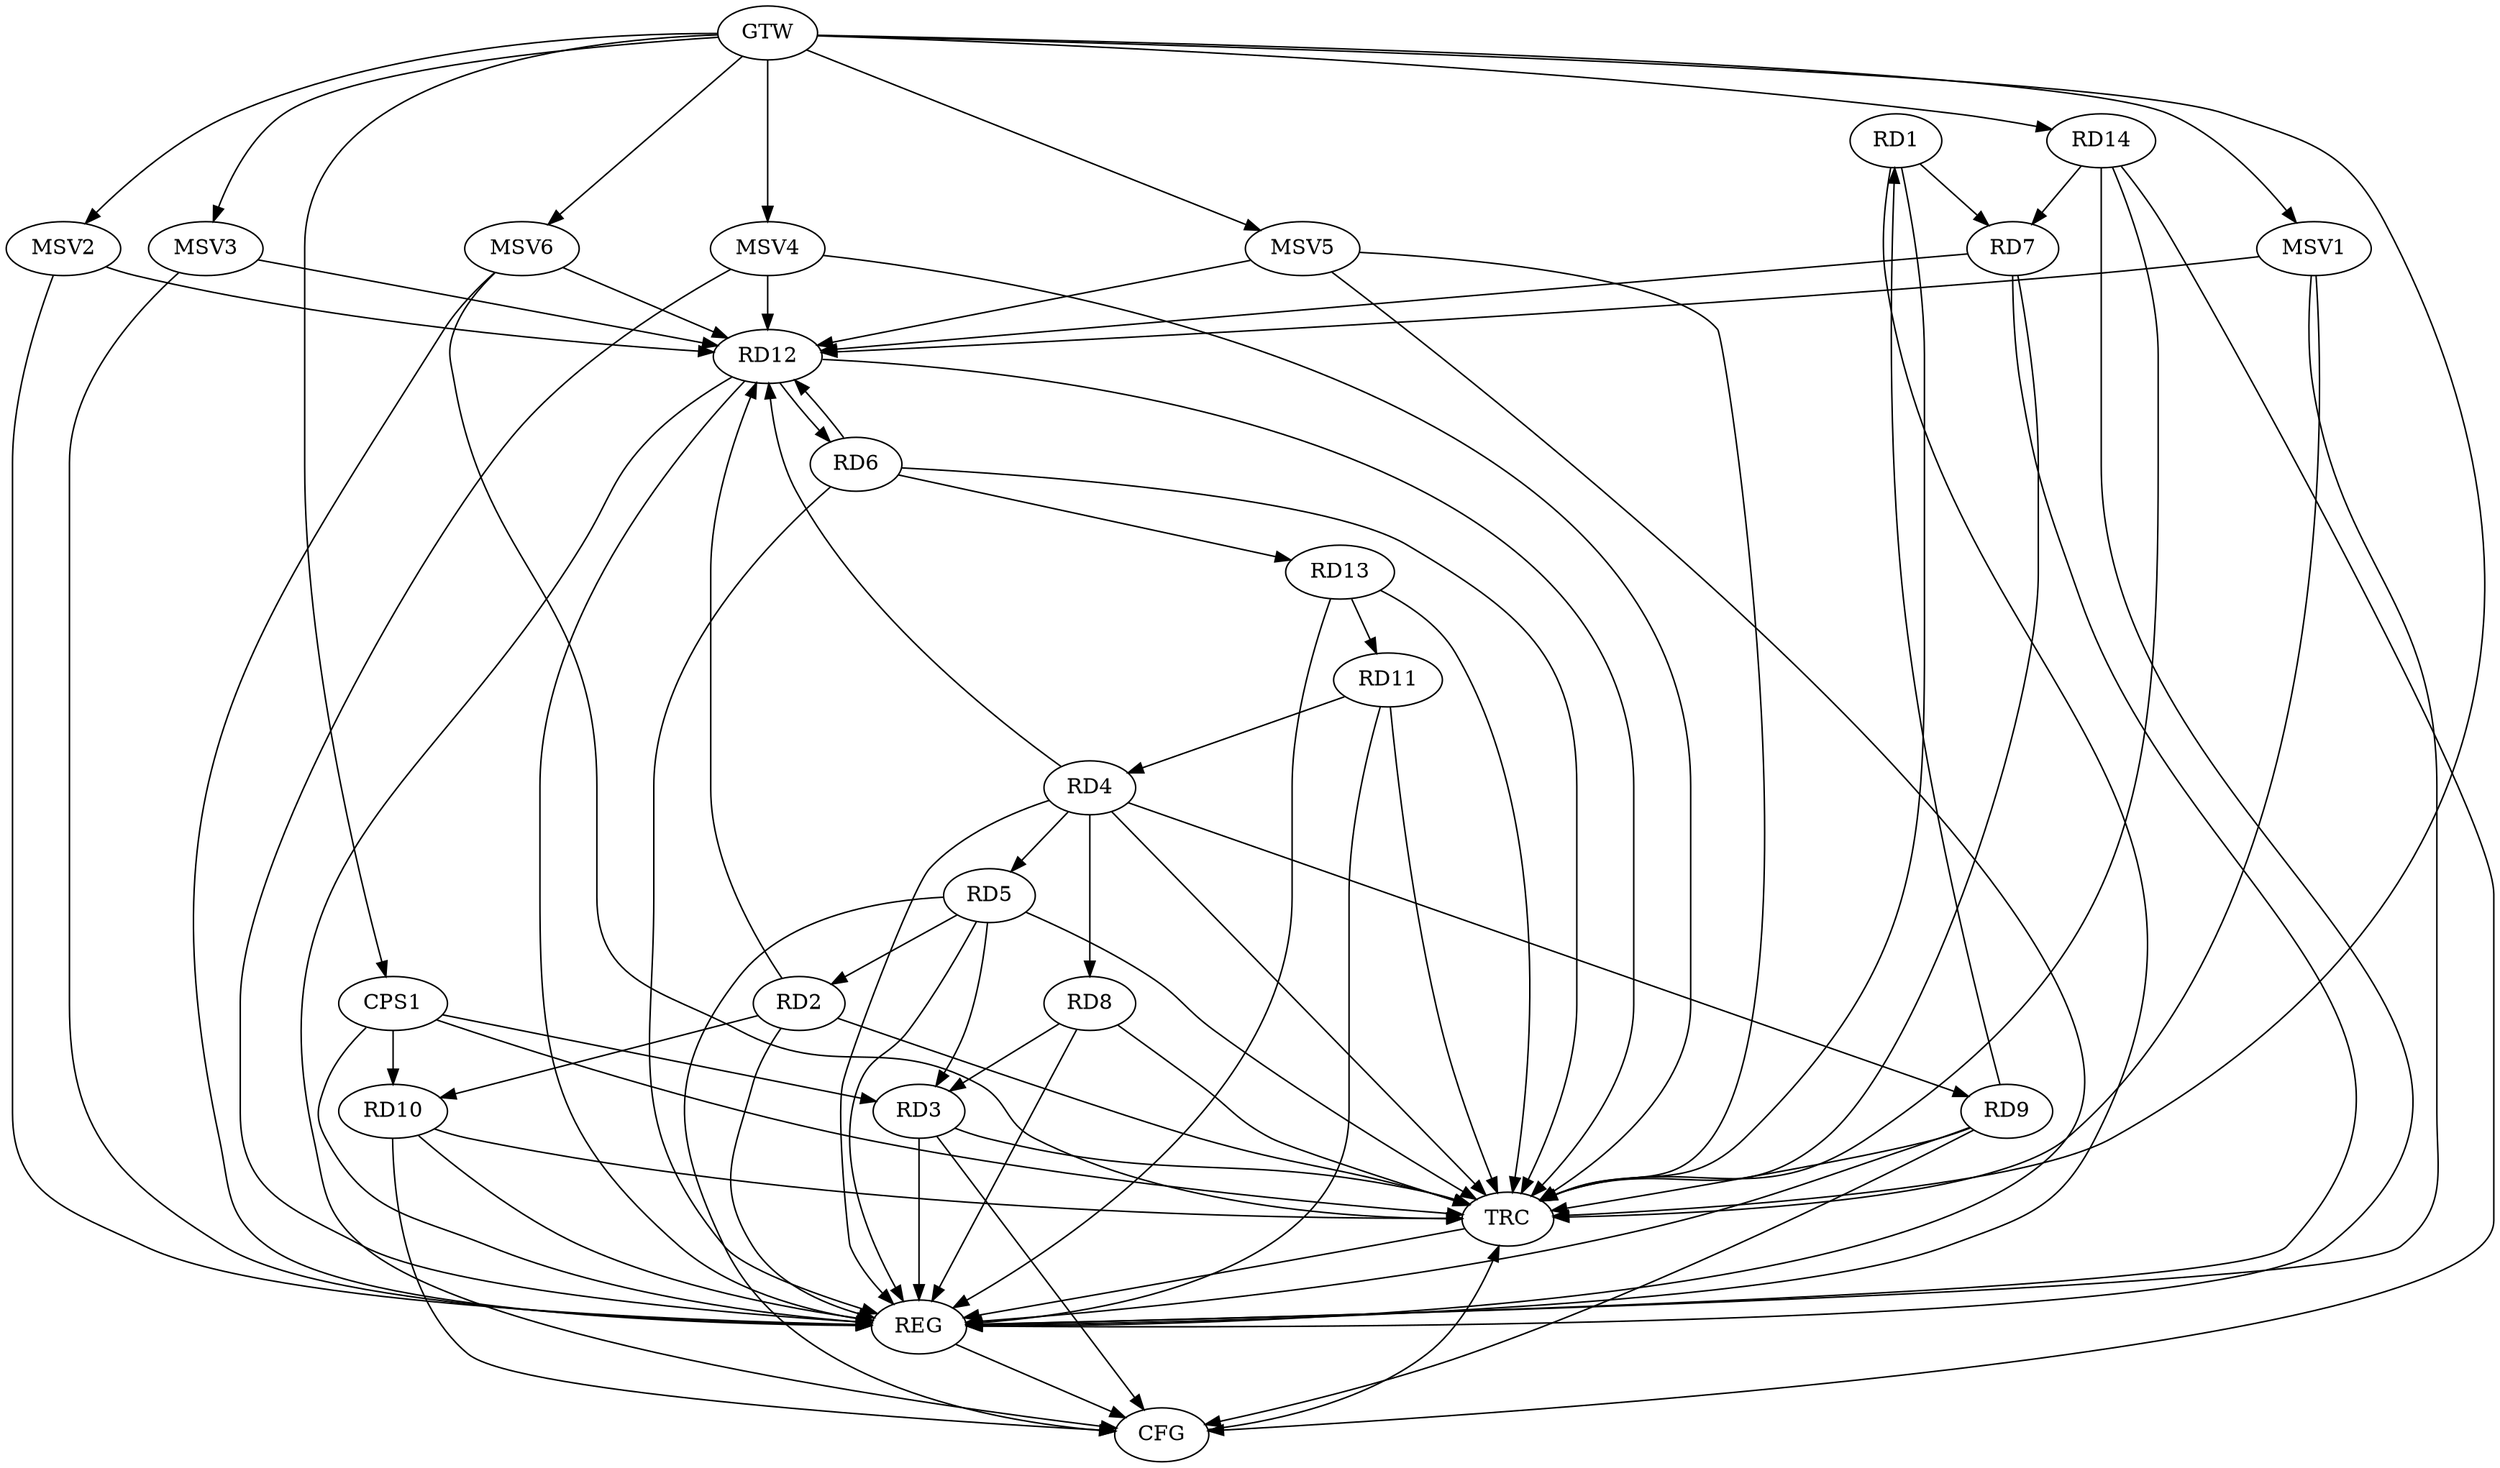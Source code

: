 strict digraph G {
  RD1 [ label="RD1" ];
  RD2 [ label="RD2" ];
  RD3 [ label="RD3" ];
  RD4 [ label="RD4" ];
  RD5 [ label="RD5" ];
  RD6 [ label="RD6" ];
  RD7 [ label="RD7" ];
  RD8 [ label="RD8" ];
  RD9 [ label="RD9" ];
  RD10 [ label="RD10" ];
  RD11 [ label="RD11" ];
  RD12 [ label="RD12" ];
  RD13 [ label="RD13" ];
  RD14 [ label="RD14" ];
  CPS1 [ label="CPS1" ];
  GTW [ label="GTW" ];
  REG [ label="REG" ];
  CFG [ label="CFG" ];
  TRC [ label="TRC" ];
  MSV1 [ label="MSV1" ];
  MSV2 [ label="MSV2" ];
  MSV3 [ label="MSV3" ];
  MSV4 [ label="MSV4" ];
  MSV5 [ label="MSV5" ];
  MSV6 [ label="MSV6" ];
  RD1 -> RD7;
  RD9 -> RD1;
  RD5 -> RD2;
  RD2 -> RD10;
  RD2 -> RD12;
  RD5 -> RD3;
  RD8 -> RD3;
  RD4 -> RD5;
  RD4 -> RD8;
  RD4 -> RD9;
  RD11 -> RD4;
  RD4 -> RD12;
  RD6 -> RD12;
  RD12 -> RD6;
  RD6 -> RD13;
  RD7 -> RD12;
  RD14 -> RD7;
  RD13 -> RD11;
  CPS1 -> RD3;
  CPS1 -> RD10;
  GTW -> RD14;
  GTW -> CPS1;
  RD1 -> REG;
  RD2 -> REG;
  RD3 -> REG;
  RD4 -> REG;
  RD5 -> REG;
  RD6 -> REG;
  RD7 -> REG;
  RD8 -> REG;
  RD9 -> REG;
  RD10 -> REG;
  RD11 -> REG;
  RD12 -> REG;
  RD13 -> REG;
  RD14 -> REG;
  CPS1 -> REG;
  RD10 -> CFG;
  RD12 -> CFG;
  RD3 -> CFG;
  RD9 -> CFG;
  RD14 -> CFG;
  RD5 -> CFG;
  REG -> CFG;
  RD1 -> TRC;
  RD2 -> TRC;
  RD3 -> TRC;
  RD4 -> TRC;
  RD5 -> TRC;
  RD6 -> TRC;
  RD7 -> TRC;
  RD8 -> TRC;
  RD9 -> TRC;
  RD10 -> TRC;
  RD11 -> TRC;
  RD12 -> TRC;
  RD13 -> TRC;
  RD14 -> TRC;
  CPS1 -> TRC;
  GTW -> TRC;
  CFG -> TRC;
  TRC -> REG;
  MSV1 -> RD12;
  GTW -> MSV1;
  MSV1 -> REG;
  MSV1 -> TRC;
  MSV2 -> RD12;
  GTW -> MSV2;
  MSV2 -> REG;
  MSV3 -> RD12;
  GTW -> MSV3;
  MSV3 -> REG;
  MSV4 -> RD12;
  GTW -> MSV4;
  MSV4 -> REG;
  MSV4 -> TRC;
  MSV5 -> RD12;
  GTW -> MSV5;
  MSV5 -> REG;
  MSV5 -> TRC;
  MSV6 -> RD12;
  GTW -> MSV6;
  MSV6 -> REG;
  MSV6 -> TRC;
}
